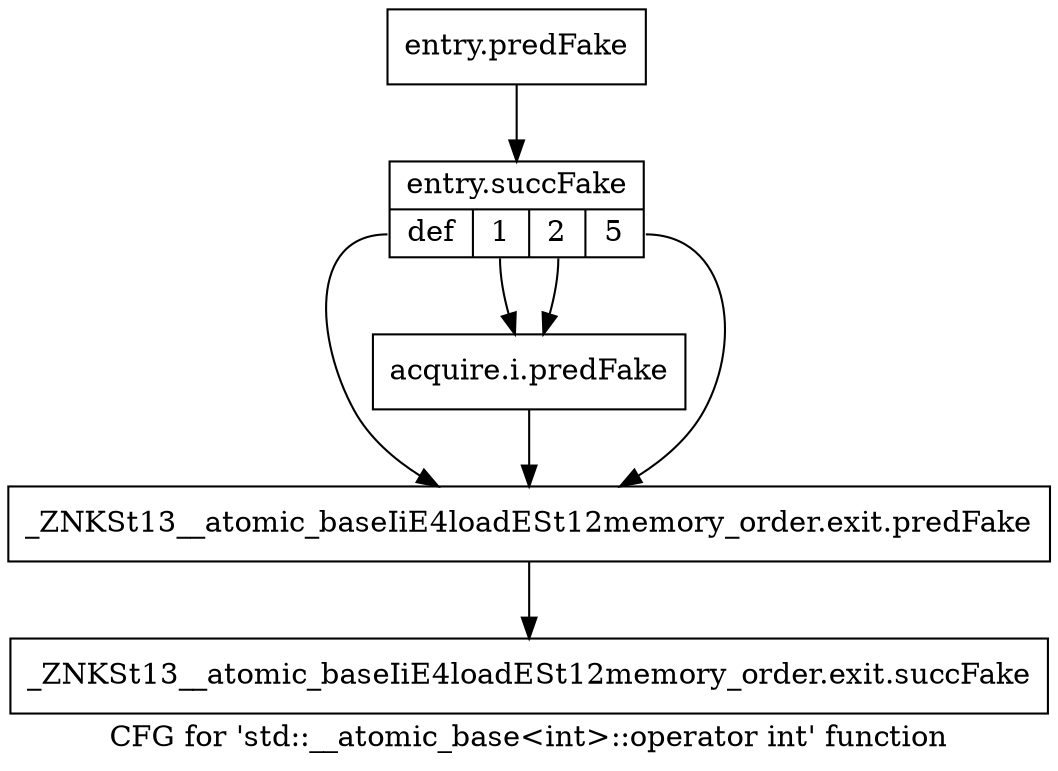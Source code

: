 digraph "CFG for 'std::__atomic_base\<int\>::operator int' function" {
	label="CFG for 'std::__atomic_base\<int\>::operator int' function";

	Node0x5792720 [shape=record,filename="",linenumber="",label="{entry.predFake}"];
	Node0x5792720 -> Node0x58ffac0[ callList="" memoryops="" filename="/tools/Xilinx/Vitis_HLS/2023.1/tps/lnx64/gcc-8.3.0/lib/gcc/x86_64-pc-linux-gnu/8.3.0/../../../../include/c++/8.3.0/bits/atomic_base.h" execusionnum="3"];
	Node0x58ffac0 [shape=record,filename="/tools/Xilinx/Vitis_HLS/2023.1/tps/lnx64/gcc-8.3.0/lib/gcc/x86_64-pc-linux-gnu/8.3.0/../../../../include/c++/8.3.0/bits/atomic_base.h",linenumber="396",label="{entry.succFake|{<s0>def|<s1>1|<s2>2|<s3>5}}"];
	Node0x58ffac0:s0 -> Node0x5792ab0[ callList="" memoryops="" filename="/tools/Xilinx/Vitis_HLS/2023.1/tps/lnx64/gcc-8.3.0/lib/gcc/x86_64-pc-linux-gnu/8.3.0/../../../../include/c++/8.3.0/bits/atomic_base.h" execusionnum="3"];
	Node0x58ffac0:s1 -> Node0x5792a10;
	Node0x58ffac0:s2 -> Node0x5792a10;
	Node0x58ffac0:s3 -> Node0x5792ab0[ callList="" memoryops="" filename="/tools/Xilinx/Vitis_HLS/2023.1/tps/lnx64/gcc-8.3.0/lib/gcc/x86_64-pc-linux-gnu/8.3.0/../../../../include/c++/8.3.0/bits/atomic_base.h" execusionnum="3"];
	Node0x5792a10 [shape=record,filename="/tools/Xilinx/Vitis_HLS/2023.1/tps/lnx64/gcc-8.3.0/lib/gcc/x86_64-pc-linux-gnu/8.3.0/../../../../include/c++/8.3.0/bits/atomic_base.h",linenumber="396",label="{acquire.i.predFake}"];
	Node0x5792a10 -> Node0x5792ab0[ callList="" memoryops="" filename="/tools/Xilinx/Vitis_HLS/2023.1/tps/lnx64/gcc-8.3.0/lib/gcc/x86_64-pc-linux-gnu/8.3.0/../../../../include/c++/8.3.0/bits/atomic_base.h" execusionnum="6"];
	Node0x5792ab0 [shape=record,filename="/tools/Xilinx/Vitis_HLS/2023.1/tps/lnx64/gcc-8.3.0/lib/gcc/x86_64-pc-linux-gnu/8.3.0/../../../../include/c++/8.3.0/bits/atomic_base.h",linenumber="396",label="{_ZNKSt13__atomic_baseIiE4loadESt12memory_order.exit.predFake}"];
	Node0x5792ab0 -> Node0x58ffd90[ callList="" memoryops="" filename="/tools/Xilinx/Vitis_HLS/2023.1/tps/lnx64/gcc-8.3.0/lib/gcc/x86_64-pc-linux-gnu/8.3.0/../../../../include/c++/8.3.0/bits/atomic_base.h" execusionnum="12"];
	Node0x58ffd90 [shape=record,filename="/tools/Xilinx/Vitis_HLS/2023.1/tps/lnx64/gcc-8.3.0/lib/gcc/x86_64-pc-linux-gnu/8.3.0/../../../../include/c++/8.3.0/bits/atomic_base.h",linenumber="259",label="{_ZNKSt13__atomic_baseIiE4loadESt12memory_order.exit.succFake}"];
}
